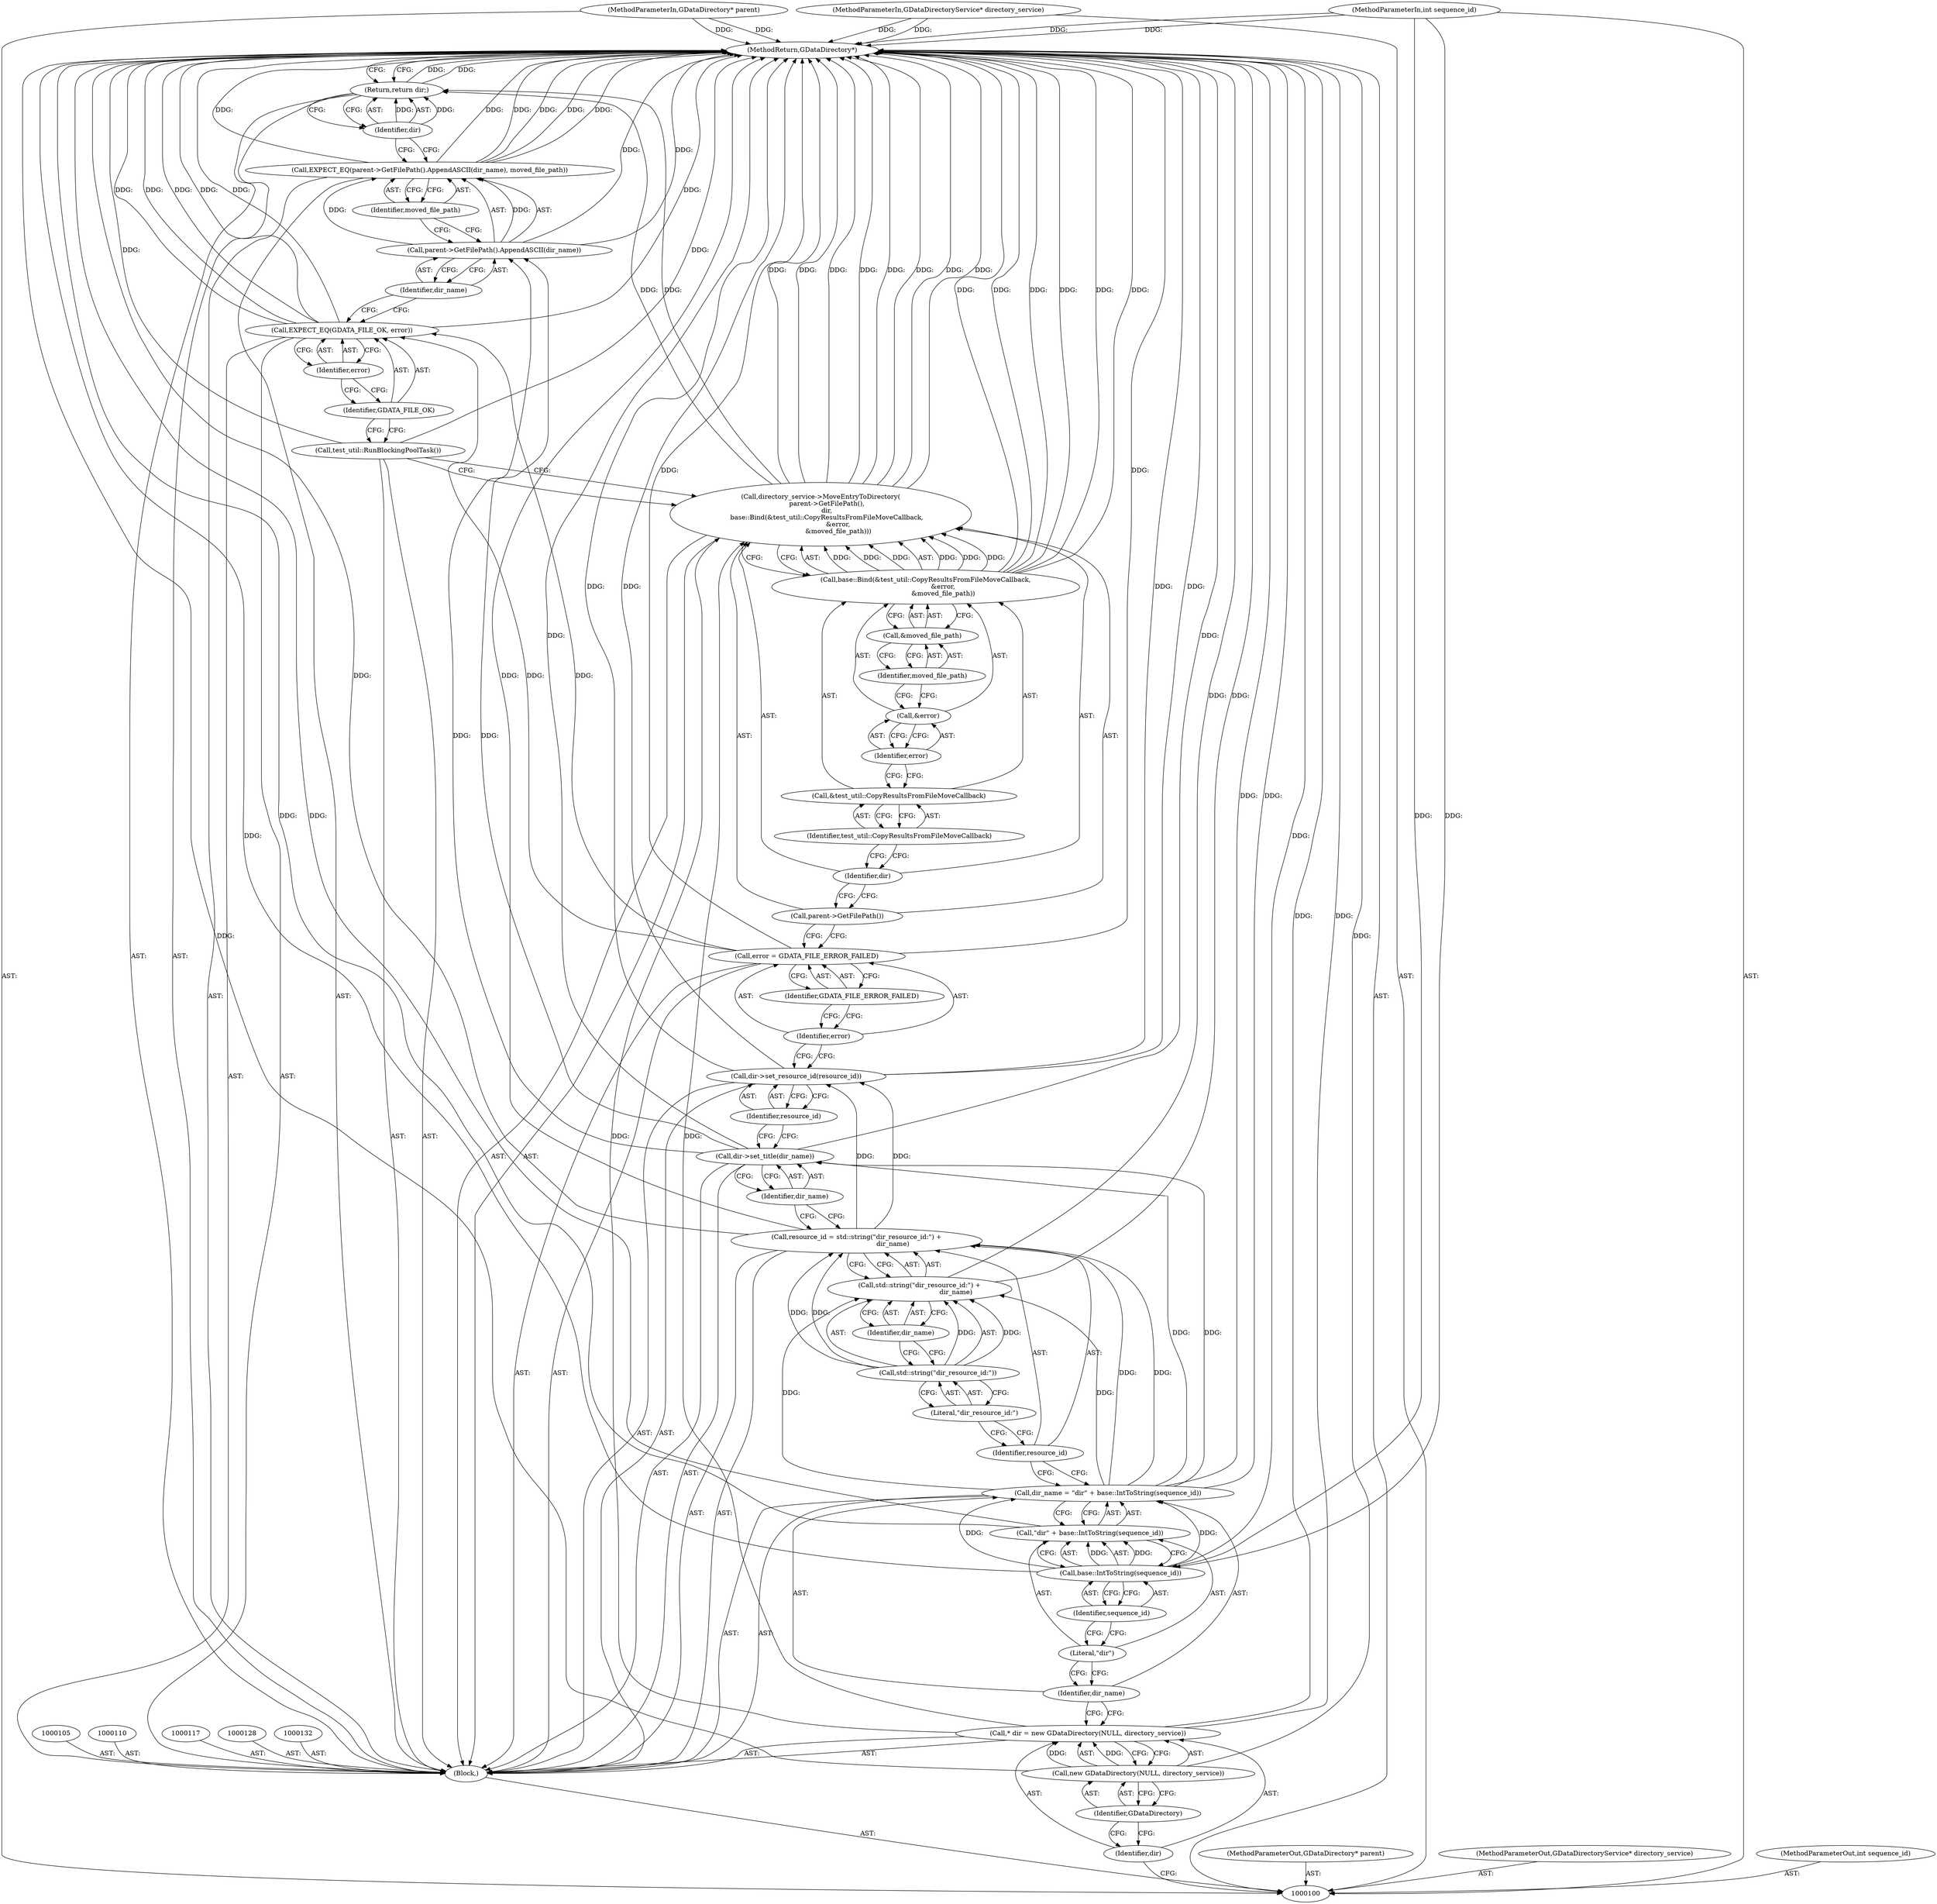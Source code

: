 digraph "1_Chrome_dd3b6fe574edad231c01c78e4647a74c38dc4178_14" {
"1000153" [label="(MethodReturn,GDataDirectory*)"];
"1000101" [label="(MethodParameterIn,GDataDirectory* parent)"];
"1000226" [label="(MethodParameterOut,GDataDirectory* parent)"];
"1000129" [label="(Call,error = GDATA_FILE_ERROR_FAILED)"];
"1000130" [label="(Identifier,error)"];
"1000131" [label="(Identifier,GDATA_FILE_ERROR_FAILED)"];
"1000133" [label="(Call,directory_service->MoveEntryToDirectory(\n      parent->GetFilePath(),\n      dir,\n      base::Bind(&test_util::CopyResultsFromFileMoveCallback,\n                 &error,\n                 &moved_file_path)))"];
"1000134" [label="(Call,parent->GetFilePath())"];
"1000135" [label="(Identifier,dir)"];
"1000137" [label="(Call,&test_util::CopyResultsFromFileMoveCallback)"];
"1000138" [label="(Identifier,test_util::CopyResultsFromFileMoveCallback)"];
"1000136" [label="(Call,base::Bind(&test_util::CopyResultsFromFileMoveCallback,\n                 &error,\n                 &moved_file_path))"];
"1000139" [label="(Call,&error)"];
"1000140" [label="(Identifier,error)"];
"1000141" [label="(Call,&moved_file_path)"];
"1000142" [label="(Identifier,moved_file_path)"];
"1000143" [label="(Call,test_util::RunBlockingPoolTask())"];
"1000145" [label="(Identifier,GDATA_FILE_OK)"];
"1000144" [label="(Call,EXPECT_EQ(GDATA_FILE_OK, error))"];
"1000146" [label="(Identifier,error)"];
"1000102" [label="(MethodParameterIn,GDataDirectoryService* directory_service)"];
"1000227" [label="(MethodParameterOut,GDataDirectoryService* directory_service)"];
"1000148" [label="(Call,parent->GetFilePath().AppendASCII(dir_name))"];
"1000147" [label="(Call,EXPECT_EQ(parent->GetFilePath().AppendASCII(dir_name), moved_file_path))"];
"1000149" [label="(Identifier,dir_name)"];
"1000150" [label="(Identifier,moved_file_path)"];
"1000151" [label="(Return,return dir;)"];
"1000152" [label="(Identifier,dir)"];
"1000103" [label="(MethodParameterIn,int sequence_id)"];
"1000228" [label="(MethodParameterOut,int sequence_id)"];
"1000104" [label="(Block,)"];
"1000106" [label="(Call,* dir = new GDataDirectory(NULL, directory_service))"];
"1000107" [label="(Identifier,dir)"];
"1000108" [label="(Call,new GDataDirectory(NULL, directory_service))"];
"1000109" [label="(Identifier,GDataDirectory)"];
"1000111" [label="(Call,dir_name = \"dir\" + base::IntToString(sequence_id))"];
"1000112" [label="(Identifier,dir_name)"];
"1000113" [label="(Call,\"dir\" + base::IntToString(sequence_id))"];
"1000114" [label="(Literal,\"dir\")"];
"1000115" [label="(Call,base::IntToString(sequence_id))"];
"1000116" [label="(Identifier,sequence_id)"];
"1000118" [label="(Call,resource_id = std::string(\"dir_resource_id:\") +\n                                   dir_name)"];
"1000119" [label="(Identifier,resource_id)"];
"1000120" [label="(Call,std::string(\"dir_resource_id:\") +\n                                   dir_name)"];
"1000121" [label="(Call,std::string(\"dir_resource_id:\"))"];
"1000122" [label="(Literal,\"dir_resource_id:\")"];
"1000123" [label="(Identifier,dir_name)"];
"1000125" [label="(Identifier,dir_name)"];
"1000124" [label="(Call,dir->set_title(dir_name))"];
"1000126" [label="(Call,dir->set_resource_id(resource_id))"];
"1000127" [label="(Identifier,resource_id)"];
"1000153" -> "1000100"  [label="AST: "];
"1000153" -> "1000151"  [label="CFG: "];
"1000126" -> "1000153"  [label="DDG: "];
"1000126" -> "1000153"  [label="DDG: "];
"1000106" -> "1000153"  [label="DDG: "];
"1000147" -> "1000153"  [label="DDG: "];
"1000147" -> "1000153"  [label="DDG: "];
"1000147" -> "1000153"  [label="DDG: "];
"1000144" -> "1000153"  [label="DDG: "];
"1000144" -> "1000153"  [label="DDG: "];
"1000144" -> "1000153"  [label="DDG: "];
"1000136" -> "1000153"  [label="DDG: "];
"1000136" -> "1000153"  [label="DDG: "];
"1000136" -> "1000153"  [label="DDG: "];
"1000103" -> "1000153"  [label="DDG: "];
"1000133" -> "1000153"  [label="DDG: "];
"1000133" -> "1000153"  [label="DDG: "];
"1000133" -> "1000153"  [label="DDG: "];
"1000133" -> "1000153"  [label="DDG: "];
"1000113" -> "1000153"  [label="DDG: "];
"1000120" -> "1000153"  [label="DDG: "];
"1000148" -> "1000153"  [label="DDG: "];
"1000102" -> "1000153"  [label="DDG: "];
"1000111" -> "1000153"  [label="DDG: "];
"1000101" -> "1000153"  [label="DDG: "];
"1000118" -> "1000153"  [label="DDG: "];
"1000143" -> "1000153"  [label="DDG: "];
"1000115" -> "1000153"  [label="DDG: "];
"1000108" -> "1000153"  [label="DDG: "];
"1000129" -> "1000153"  [label="DDG: "];
"1000124" -> "1000153"  [label="DDG: "];
"1000151" -> "1000153"  [label="DDG: "];
"1000101" -> "1000100"  [label="AST: "];
"1000101" -> "1000153"  [label="DDG: "];
"1000226" -> "1000100"  [label="AST: "];
"1000129" -> "1000104"  [label="AST: "];
"1000129" -> "1000131"  [label="CFG: "];
"1000130" -> "1000129"  [label="AST: "];
"1000131" -> "1000129"  [label="AST: "];
"1000134" -> "1000129"  [label="CFG: "];
"1000129" -> "1000153"  [label="DDG: "];
"1000129" -> "1000144"  [label="DDG: "];
"1000130" -> "1000129"  [label="AST: "];
"1000130" -> "1000126"  [label="CFG: "];
"1000131" -> "1000130"  [label="CFG: "];
"1000131" -> "1000129"  [label="AST: "];
"1000131" -> "1000130"  [label="CFG: "];
"1000129" -> "1000131"  [label="CFG: "];
"1000133" -> "1000104"  [label="AST: "];
"1000133" -> "1000136"  [label="CFG: "];
"1000134" -> "1000133"  [label="AST: "];
"1000135" -> "1000133"  [label="AST: "];
"1000136" -> "1000133"  [label="AST: "];
"1000143" -> "1000133"  [label="CFG: "];
"1000133" -> "1000153"  [label="DDG: "];
"1000133" -> "1000153"  [label="DDG: "];
"1000133" -> "1000153"  [label="DDG: "];
"1000133" -> "1000153"  [label="DDG: "];
"1000106" -> "1000133"  [label="DDG: "];
"1000136" -> "1000133"  [label="DDG: "];
"1000136" -> "1000133"  [label="DDG: "];
"1000136" -> "1000133"  [label="DDG: "];
"1000133" -> "1000151"  [label="DDG: "];
"1000134" -> "1000133"  [label="AST: "];
"1000134" -> "1000129"  [label="CFG: "];
"1000135" -> "1000134"  [label="CFG: "];
"1000135" -> "1000133"  [label="AST: "];
"1000135" -> "1000134"  [label="CFG: "];
"1000138" -> "1000135"  [label="CFG: "];
"1000137" -> "1000136"  [label="AST: "];
"1000137" -> "1000138"  [label="CFG: "];
"1000138" -> "1000137"  [label="AST: "];
"1000140" -> "1000137"  [label="CFG: "];
"1000138" -> "1000137"  [label="AST: "];
"1000138" -> "1000135"  [label="CFG: "];
"1000137" -> "1000138"  [label="CFG: "];
"1000136" -> "1000133"  [label="AST: "];
"1000136" -> "1000141"  [label="CFG: "];
"1000137" -> "1000136"  [label="AST: "];
"1000139" -> "1000136"  [label="AST: "];
"1000141" -> "1000136"  [label="AST: "];
"1000133" -> "1000136"  [label="CFG: "];
"1000136" -> "1000153"  [label="DDG: "];
"1000136" -> "1000153"  [label="DDG: "];
"1000136" -> "1000153"  [label="DDG: "];
"1000136" -> "1000133"  [label="DDG: "];
"1000136" -> "1000133"  [label="DDG: "];
"1000136" -> "1000133"  [label="DDG: "];
"1000139" -> "1000136"  [label="AST: "];
"1000139" -> "1000140"  [label="CFG: "];
"1000140" -> "1000139"  [label="AST: "];
"1000142" -> "1000139"  [label="CFG: "];
"1000140" -> "1000139"  [label="AST: "];
"1000140" -> "1000137"  [label="CFG: "];
"1000139" -> "1000140"  [label="CFG: "];
"1000141" -> "1000136"  [label="AST: "];
"1000141" -> "1000142"  [label="CFG: "];
"1000142" -> "1000141"  [label="AST: "];
"1000136" -> "1000141"  [label="CFG: "];
"1000142" -> "1000141"  [label="AST: "];
"1000142" -> "1000139"  [label="CFG: "];
"1000141" -> "1000142"  [label="CFG: "];
"1000143" -> "1000104"  [label="AST: "];
"1000143" -> "1000133"  [label="CFG: "];
"1000145" -> "1000143"  [label="CFG: "];
"1000143" -> "1000153"  [label="DDG: "];
"1000145" -> "1000144"  [label="AST: "];
"1000145" -> "1000143"  [label="CFG: "];
"1000146" -> "1000145"  [label="CFG: "];
"1000144" -> "1000104"  [label="AST: "];
"1000144" -> "1000146"  [label="CFG: "];
"1000145" -> "1000144"  [label="AST: "];
"1000146" -> "1000144"  [label="AST: "];
"1000149" -> "1000144"  [label="CFG: "];
"1000144" -> "1000153"  [label="DDG: "];
"1000144" -> "1000153"  [label="DDG: "];
"1000144" -> "1000153"  [label="DDG: "];
"1000129" -> "1000144"  [label="DDG: "];
"1000146" -> "1000144"  [label="AST: "];
"1000146" -> "1000145"  [label="CFG: "];
"1000144" -> "1000146"  [label="CFG: "];
"1000102" -> "1000100"  [label="AST: "];
"1000102" -> "1000153"  [label="DDG: "];
"1000227" -> "1000100"  [label="AST: "];
"1000148" -> "1000147"  [label="AST: "];
"1000148" -> "1000149"  [label="CFG: "];
"1000149" -> "1000148"  [label="AST: "];
"1000150" -> "1000148"  [label="CFG: "];
"1000148" -> "1000153"  [label="DDG: "];
"1000148" -> "1000147"  [label="DDG: "];
"1000124" -> "1000148"  [label="DDG: "];
"1000147" -> "1000104"  [label="AST: "];
"1000147" -> "1000150"  [label="CFG: "];
"1000148" -> "1000147"  [label="AST: "];
"1000150" -> "1000147"  [label="AST: "];
"1000152" -> "1000147"  [label="CFG: "];
"1000147" -> "1000153"  [label="DDG: "];
"1000147" -> "1000153"  [label="DDG: "];
"1000147" -> "1000153"  [label="DDG: "];
"1000148" -> "1000147"  [label="DDG: "];
"1000149" -> "1000148"  [label="AST: "];
"1000149" -> "1000144"  [label="CFG: "];
"1000148" -> "1000149"  [label="CFG: "];
"1000150" -> "1000147"  [label="AST: "];
"1000150" -> "1000148"  [label="CFG: "];
"1000147" -> "1000150"  [label="CFG: "];
"1000151" -> "1000104"  [label="AST: "];
"1000151" -> "1000152"  [label="CFG: "];
"1000152" -> "1000151"  [label="AST: "];
"1000153" -> "1000151"  [label="CFG: "];
"1000151" -> "1000153"  [label="DDG: "];
"1000152" -> "1000151"  [label="DDG: "];
"1000133" -> "1000151"  [label="DDG: "];
"1000152" -> "1000151"  [label="AST: "];
"1000152" -> "1000147"  [label="CFG: "];
"1000151" -> "1000152"  [label="CFG: "];
"1000152" -> "1000151"  [label="DDG: "];
"1000103" -> "1000100"  [label="AST: "];
"1000103" -> "1000153"  [label="DDG: "];
"1000103" -> "1000115"  [label="DDG: "];
"1000228" -> "1000100"  [label="AST: "];
"1000104" -> "1000100"  [label="AST: "];
"1000105" -> "1000104"  [label="AST: "];
"1000106" -> "1000104"  [label="AST: "];
"1000110" -> "1000104"  [label="AST: "];
"1000111" -> "1000104"  [label="AST: "];
"1000117" -> "1000104"  [label="AST: "];
"1000118" -> "1000104"  [label="AST: "];
"1000124" -> "1000104"  [label="AST: "];
"1000126" -> "1000104"  [label="AST: "];
"1000128" -> "1000104"  [label="AST: "];
"1000129" -> "1000104"  [label="AST: "];
"1000132" -> "1000104"  [label="AST: "];
"1000133" -> "1000104"  [label="AST: "];
"1000143" -> "1000104"  [label="AST: "];
"1000144" -> "1000104"  [label="AST: "];
"1000147" -> "1000104"  [label="AST: "];
"1000151" -> "1000104"  [label="AST: "];
"1000106" -> "1000104"  [label="AST: "];
"1000106" -> "1000108"  [label="CFG: "];
"1000107" -> "1000106"  [label="AST: "];
"1000108" -> "1000106"  [label="AST: "];
"1000112" -> "1000106"  [label="CFG: "];
"1000106" -> "1000153"  [label="DDG: "];
"1000108" -> "1000106"  [label="DDG: "];
"1000106" -> "1000133"  [label="DDG: "];
"1000107" -> "1000106"  [label="AST: "];
"1000107" -> "1000100"  [label="CFG: "];
"1000109" -> "1000107"  [label="CFG: "];
"1000108" -> "1000106"  [label="AST: "];
"1000108" -> "1000109"  [label="CFG: "];
"1000109" -> "1000108"  [label="AST: "];
"1000106" -> "1000108"  [label="CFG: "];
"1000108" -> "1000153"  [label="DDG: "];
"1000108" -> "1000106"  [label="DDG: "];
"1000109" -> "1000108"  [label="AST: "];
"1000109" -> "1000107"  [label="CFG: "];
"1000108" -> "1000109"  [label="CFG: "];
"1000111" -> "1000104"  [label="AST: "];
"1000111" -> "1000113"  [label="CFG: "];
"1000112" -> "1000111"  [label="AST: "];
"1000113" -> "1000111"  [label="AST: "];
"1000119" -> "1000111"  [label="CFG: "];
"1000111" -> "1000153"  [label="DDG: "];
"1000115" -> "1000111"  [label="DDG: "];
"1000111" -> "1000118"  [label="DDG: "];
"1000111" -> "1000120"  [label="DDG: "];
"1000111" -> "1000124"  [label="DDG: "];
"1000112" -> "1000111"  [label="AST: "];
"1000112" -> "1000106"  [label="CFG: "];
"1000114" -> "1000112"  [label="CFG: "];
"1000113" -> "1000111"  [label="AST: "];
"1000113" -> "1000115"  [label="CFG: "];
"1000114" -> "1000113"  [label="AST: "];
"1000115" -> "1000113"  [label="AST: "];
"1000111" -> "1000113"  [label="CFG: "];
"1000113" -> "1000153"  [label="DDG: "];
"1000115" -> "1000113"  [label="DDG: "];
"1000114" -> "1000113"  [label="AST: "];
"1000114" -> "1000112"  [label="CFG: "];
"1000116" -> "1000114"  [label="CFG: "];
"1000115" -> "1000113"  [label="AST: "];
"1000115" -> "1000116"  [label="CFG: "];
"1000116" -> "1000115"  [label="AST: "];
"1000113" -> "1000115"  [label="CFG: "];
"1000115" -> "1000153"  [label="DDG: "];
"1000115" -> "1000111"  [label="DDG: "];
"1000115" -> "1000113"  [label="DDG: "];
"1000103" -> "1000115"  [label="DDG: "];
"1000116" -> "1000115"  [label="AST: "];
"1000116" -> "1000114"  [label="CFG: "];
"1000115" -> "1000116"  [label="CFG: "];
"1000118" -> "1000104"  [label="AST: "];
"1000118" -> "1000120"  [label="CFG: "];
"1000119" -> "1000118"  [label="AST: "];
"1000120" -> "1000118"  [label="AST: "];
"1000125" -> "1000118"  [label="CFG: "];
"1000118" -> "1000153"  [label="DDG: "];
"1000121" -> "1000118"  [label="DDG: "];
"1000111" -> "1000118"  [label="DDG: "];
"1000118" -> "1000126"  [label="DDG: "];
"1000119" -> "1000118"  [label="AST: "];
"1000119" -> "1000111"  [label="CFG: "];
"1000122" -> "1000119"  [label="CFG: "];
"1000120" -> "1000118"  [label="AST: "];
"1000120" -> "1000123"  [label="CFG: "];
"1000121" -> "1000120"  [label="AST: "];
"1000123" -> "1000120"  [label="AST: "];
"1000118" -> "1000120"  [label="CFG: "];
"1000120" -> "1000153"  [label="DDG: "];
"1000121" -> "1000120"  [label="DDG: "];
"1000111" -> "1000120"  [label="DDG: "];
"1000121" -> "1000120"  [label="AST: "];
"1000121" -> "1000122"  [label="CFG: "];
"1000122" -> "1000121"  [label="AST: "];
"1000123" -> "1000121"  [label="CFG: "];
"1000121" -> "1000118"  [label="DDG: "];
"1000121" -> "1000120"  [label="DDG: "];
"1000122" -> "1000121"  [label="AST: "];
"1000122" -> "1000119"  [label="CFG: "];
"1000121" -> "1000122"  [label="CFG: "];
"1000123" -> "1000120"  [label="AST: "];
"1000123" -> "1000121"  [label="CFG: "];
"1000120" -> "1000123"  [label="CFG: "];
"1000125" -> "1000124"  [label="AST: "];
"1000125" -> "1000118"  [label="CFG: "];
"1000124" -> "1000125"  [label="CFG: "];
"1000124" -> "1000104"  [label="AST: "];
"1000124" -> "1000125"  [label="CFG: "];
"1000125" -> "1000124"  [label="AST: "];
"1000127" -> "1000124"  [label="CFG: "];
"1000124" -> "1000153"  [label="DDG: "];
"1000111" -> "1000124"  [label="DDG: "];
"1000124" -> "1000148"  [label="DDG: "];
"1000126" -> "1000104"  [label="AST: "];
"1000126" -> "1000127"  [label="CFG: "];
"1000127" -> "1000126"  [label="AST: "];
"1000130" -> "1000126"  [label="CFG: "];
"1000126" -> "1000153"  [label="DDG: "];
"1000126" -> "1000153"  [label="DDG: "];
"1000118" -> "1000126"  [label="DDG: "];
"1000127" -> "1000126"  [label="AST: "];
"1000127" -> "1000124"  [label="CFG: "];
"1000126" -> "1000127"  [label="CFG: "];
}
